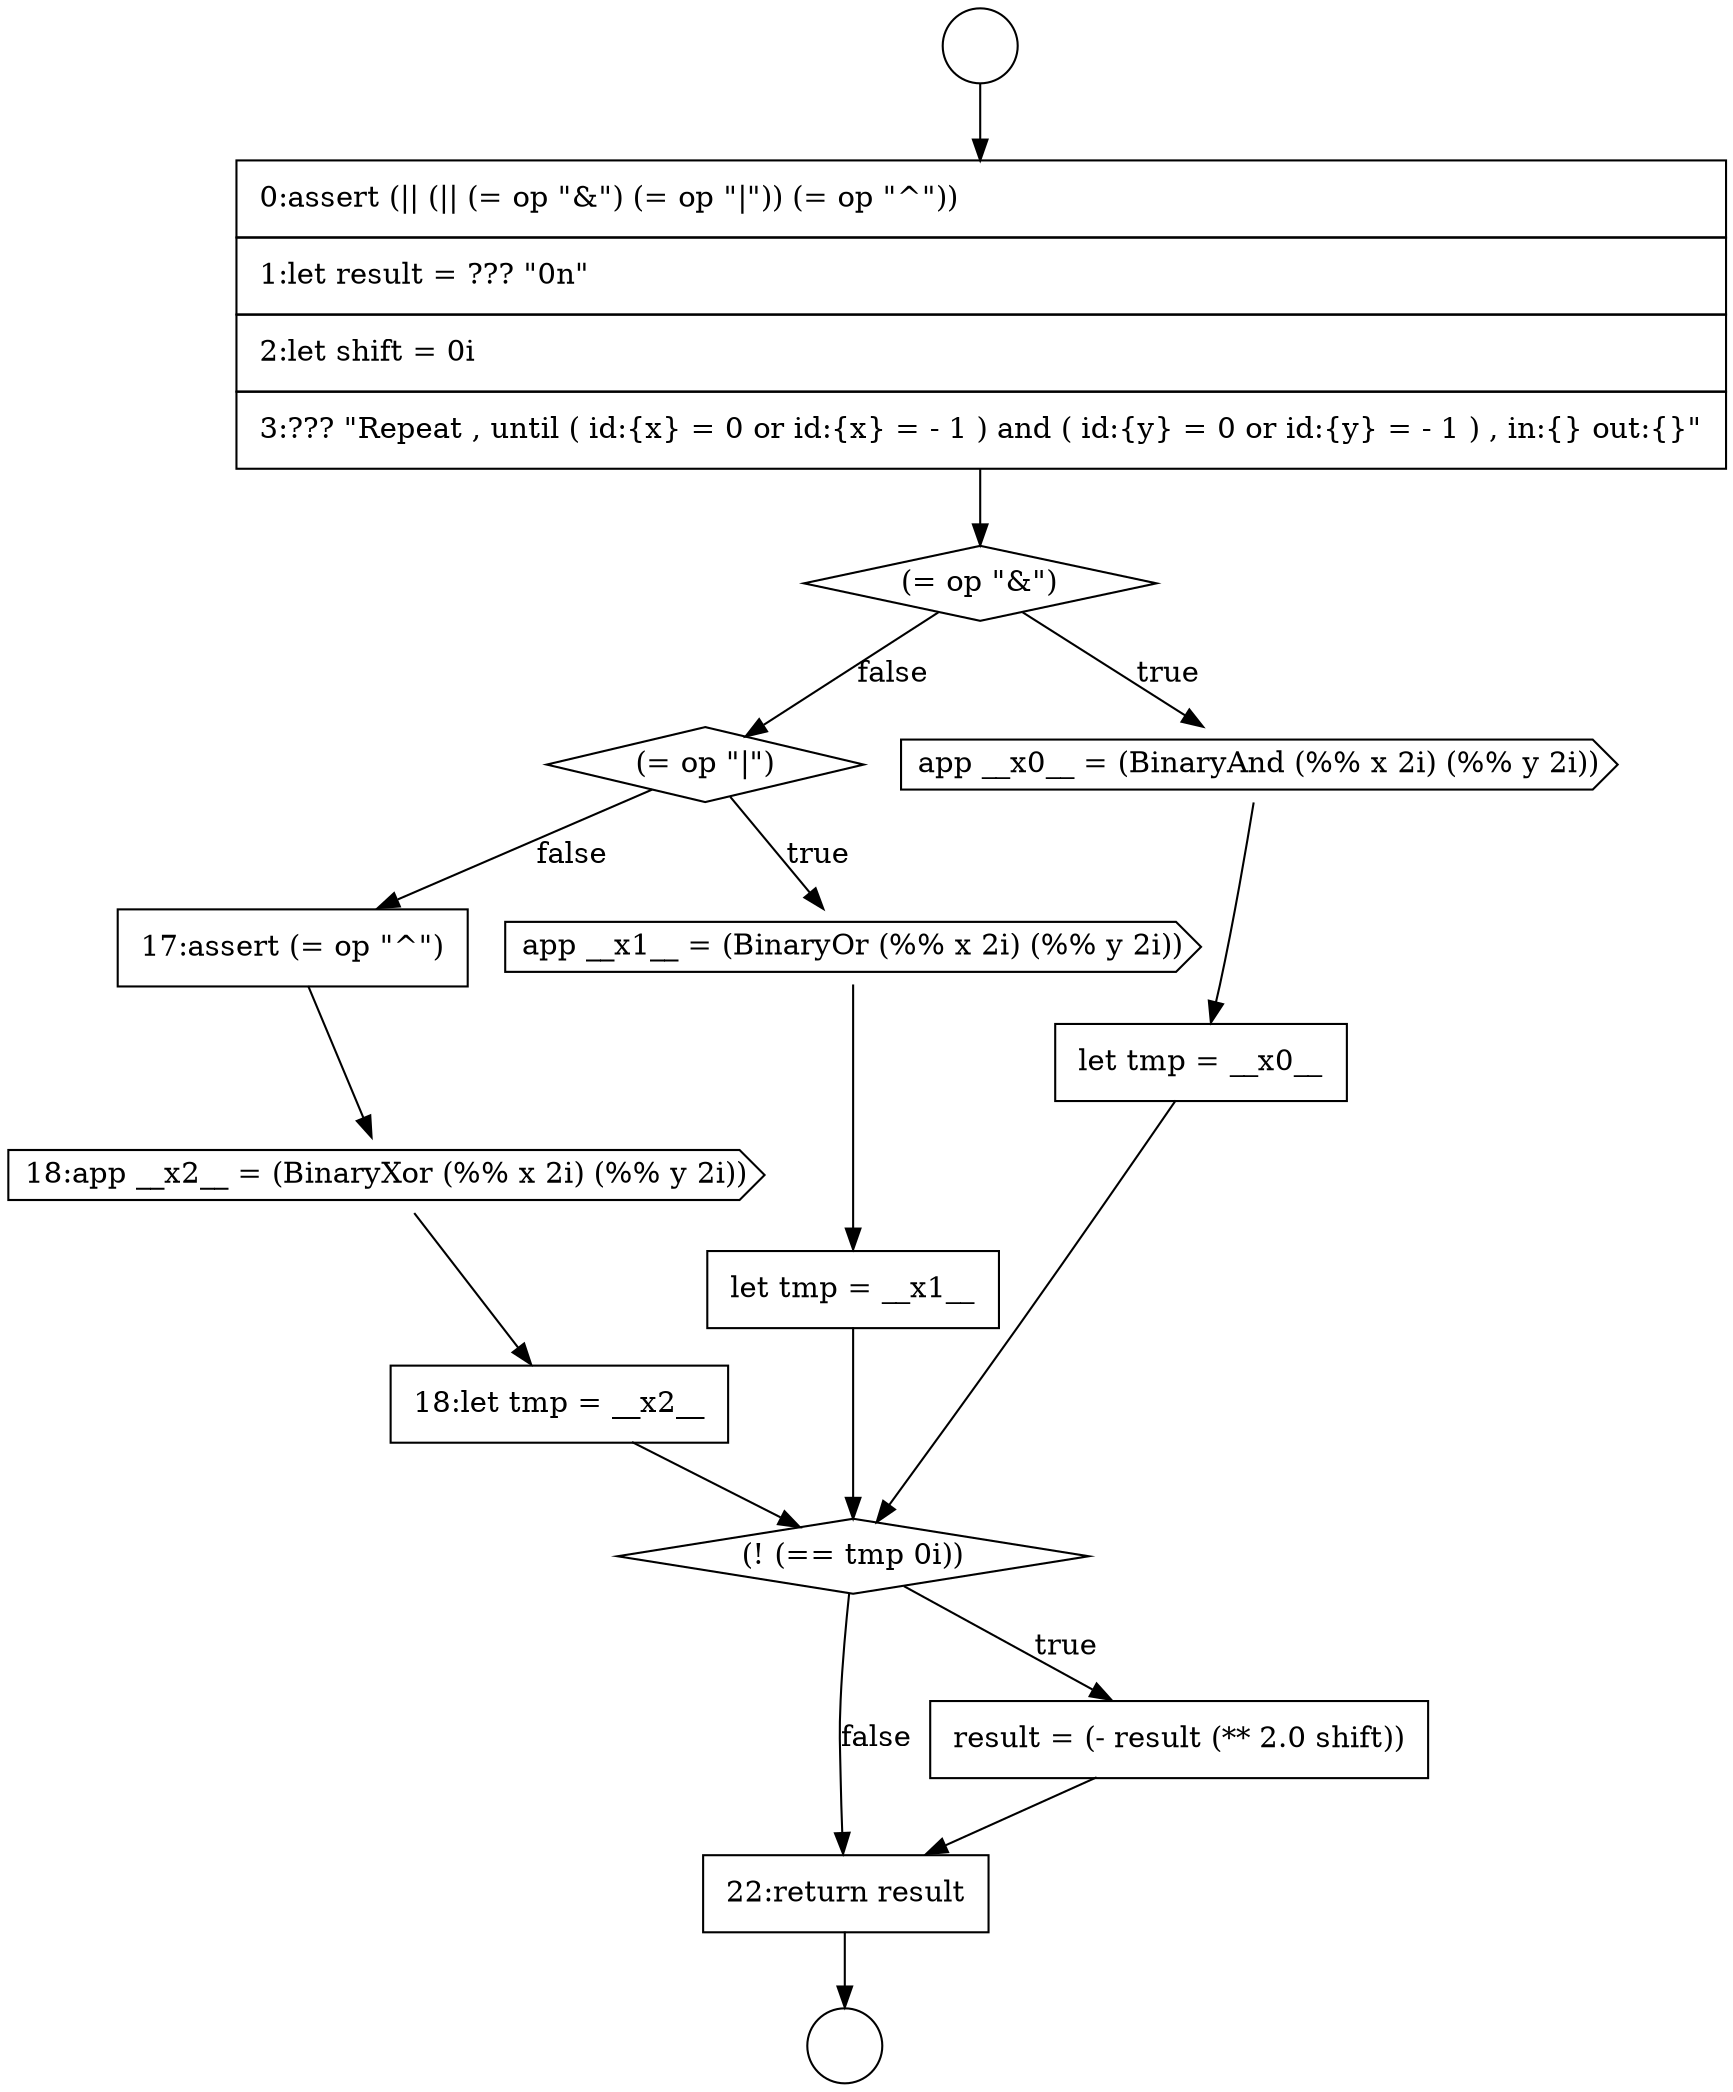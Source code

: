 digraph {
  node0 [shape=circle label=" " color="black" fillcolor="white" style=filled]
  node5 [shape=none, margin=0, label=<<font color="black">
    <table border="0" cellborder="1" cellspacing="0" cellpadding="10">
      <tr><td align="left">let tmp = __x0__</td></tr>
    </table>
  </font>> color="black" fillcolor="white" style=filled]
  node10 [shape=cds, label=<<font color="black">18:app __x2__ = (BinaryXor (%% x 2i) (%% y 2i))</font>> color="black" fillcolor="white" style=filled]
  node14 [shape=none, margin=0, label=<<font color="black">
    <table border="0" cellborder="1" cellspacing="0" cellpadding="10">
      <tr><td align="left">22:return result</td></tr>
    </table>
  </font>> color="black" fillcolor="white" style=filled]
  node1 [shape=circle label=" " color="black" fillcolor="white" style=filled]
  node6 [shape=diamond, label=<<font color="black">(= op &quot;|&quot;)</font>> color="black" fillcolor="white" style=filled]
  node9 [shape=none, margin=0, label=<<font color="black">
    <table border="0" cellborder="1" cellspacing="0" cellpadding="10">
      <tr><td align="left">17:assert (= op &quot;^&quot;)</td></tr>
    </table>
  </font>> color="black" fillcolor="white" style=filled]
  node13 [shape=none, margin=0, label=<<font color="black">
    <table border="0" cellborder="1" cellspacing="0" cellpadding="10">
      <tr><td align="left">result = (- result (** 2.0 shift))</td></tr>
    </table>
  </font>> color="black" fillcolor="white" style=filled]
  node2 [shape=none, margin=0, label=<<font color="black">
    <table border="0" cellborder="1" cellspacing="0" cellpadding="10">
      <tr><td align="left">0:assert (|| (|| (= op &quot;&amp;&quot;) (= op &quot;|&quot;)) (= op &quot;^&quot;))</td></tr>
      <tr><td align="left">1:let result = ??? &quot;0n&quot;</td></tr>
      <tr><td align="left">2:let shift = 0i</td></tr>
      <tr><td align="left">3:??? &quot;Repeat , until ( id:{x} = 0 or id:{x} = - 1 ) and ( id:{y} = 0 or id:{y} = - 1 ) , in:{} out:{}&quot;</td></tr>
    </table>
  </font>> color="black" fillcolor="white" style=filled]
  node12 [shape=diamond, label=<<font color="black">(! (== tmp 0i))</font>> color="black" fillcolor="white" style=filled]
  node7 [shape=cds, label=<<font color="black">app __x1__ = (BinaryOr (%% x 2i) (%% y 2i))</font>> color="black" fillcolor="white" style=filled]
  node3 [shape=diamond, label=<<font color="black">(= op &quot;&amp;&quot;)</font>> color="black" fillcolor="white" style=filled]
  node11 [shape=none, margin=0, label=<<font color="black">
    <table border="0" cellborder="1" cellspacing="0" cellpadding="10">
      <tr><td align="left">18:let tmp = __x2__</td></tr>
    </table>
  </font>> color="black" fillcolor="white" style=filled]
  node8 [shape=none, margin=0, label=<<font color="black">
    <table border="0" cellborder="1" cellspacing="0" cellpadding="10">
      <tr><td align="left">let tmp = __x1__</td></tr>
    </table>
  </font>> color="black" fillcolor="white" style=filled]
  node4 [shape=cds, label=<<font color="black">app __x0__ = (BinaryAnd (%% x 2i) (%% y 2i))</font>> color="black" fillcolor="white" style=filled]
  node7 -> node8 [ color="black"]
  node2 -> node3 [ color="black"]
  node11 -> node12 [ color="black"]
  node13 -> node14 [ color="black"]
  node6 -> node7 [label=<<font color="black">true</font>> color="black"]
  node6 -> node9 [label=<<font color="black">false</font>> color="black"]
  node0 -> node2 [ color="black"]
  node9 -> node10 [ color="black"]
  node8 -> node12 [ color="black"]
  node10 -> node11 [ color="black"]
  node4 -> node5 [ color="black"]
  node14 -> node1 [ color="black"]
  node12 -> node13 [label=<<font color="black">true</font>> color="black"]
  node12 -> node14 [label=<<font color="black">false</font>> color="black"]
  node5 -> node12 [ color="black"]
  node3 -> node4 [label=<<font color="black">true</font>> color="black"]
  node3 -> node6 [label=<<font color="black">false</font>> color="black"]
}
